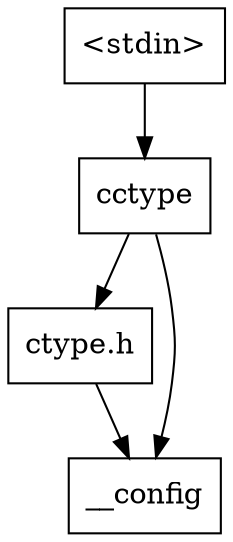 digraph "dependencies" {
  header_0 [ shape="box", label="\<stdin\>" ];
  header_1 [ shape="box", label="cctype" ];
  header_11 [ shape="box", label="ctype.h" ];
  header_2 [ shape="box", label="__config" ];
  header_11 -> header_2;
  header_0 -> header_1;
  header_1 -> header_2;
  header_1 -> header_11;
}
